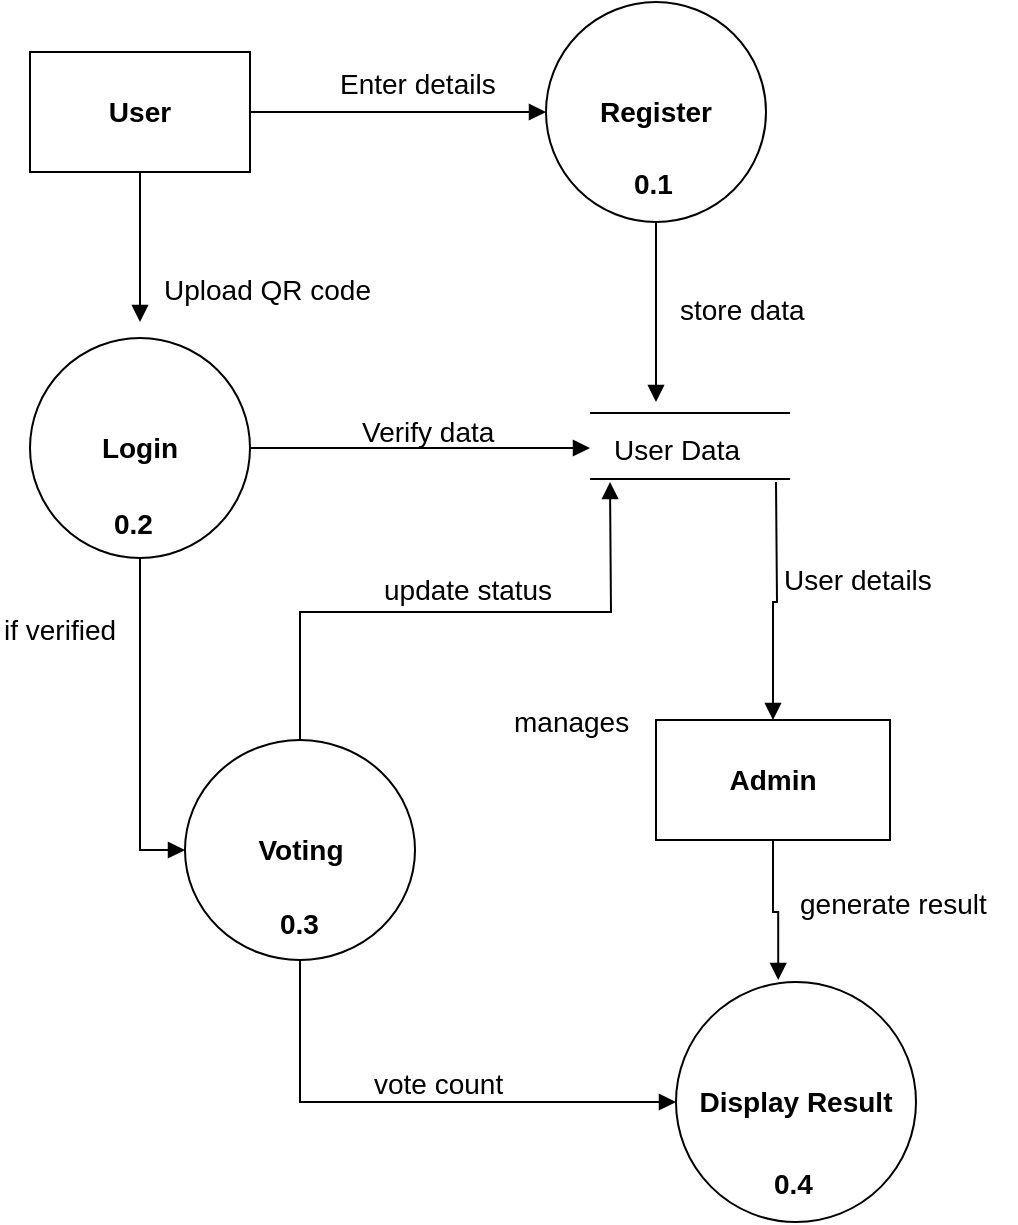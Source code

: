 <mxfile version="12.2.6" type="github" pages="2">
  <diagram id="kuHG2tUU0YZ-lEo10BKb" name="Page-1">
    <mxGraphModel dx="2290" dy="1862" grid="1" gridSize="10" guides="1" tooltips="1" connect="1" arrows="1" fold="1" page="1" pageScale="1" pageWidth="827" pageHeight="1169" math="0" shadow="0">
      <root>
        <mxCell id="0"/>
        <mxCell id="1" parent="0"/>
        <mxCell id="TZwJahg-0mh_K7rPESxD-1" style="edgeStyle=orthogonalEdgeStyle;rounded=0;orthogonalLoop=1;jettySize=auto;html=1;exitX=0.5;exitY=1;exitDx=0;exitDy=0;fontSize=14;endArrow=block;endFill=1;" parent="1" source="TZwJahg-0mh_K7rPESxD-2" edge="1">
          <mxGeometry relative="1" as="geometry">
            <mxPoint x="-35" y="130" as="targetPoint"/>
          </mxGeometry>
        </mxCell>
        <mxCell id="0wk1nj4ehHpMdKB16FNr-2" style="edgeStyle=orthogonalEdgeStyle;rounded=0;orthogonalLoop=1;jettySize=auto;html=1;exitX=1;exitY=0.5;exitDx=0;exitDy=0;entryX=0;entryY=0.5;entryDx=0;entryDy=0;endArrow=block;endFill=1;" edge="1" parent="1" source="TZwJahg-0mh_K7rPESxD-2" target="TZwJahg-0mh_K7rPESxD-33">
          <mxGeometry relative="1" as="geometry"/>
        </mxCell>
        <mxCell id="TZwJahg-0mh_K7rPESxD-2" value="&lt;font size=&quot;1&quot;&gt;&lt;b style=&quot;font-size: 14px&quot;&gt;User&lt;/b&gt;&lt;/font&gt;" style="rounded=0;whiteSpace=wrap;html=1;" parent="1" vertex="1">
          <mxGeometry x="-90" y="-5" width="110" height="60" as="geometry"/>
        </mxCell>
        <mxCell id="TZwJahg-0mh_K7rPESxD-4" style="edgeStyle=orthogonalEdgeStyle;rounded=0;orthogonalLoop=1;jettySize=auto;html=1;entryX=0.426;entryY=-0.008;entryDx=0;entryDy=0;entryPerimeter=0;fontSize=14;endArrow=block;endFill=1;" parent="1" source="TZwJahg-0mh_K7rPESxD-5" target="TZwJahg-0mh_K7rPESxD-13" edge="1">
          <mxGeometry relative="1" as="geometry">
            <Array as="points">
              <mxPoint x="282" y="425"/>
              <mxPoint x="284" y="425"/>
            </Array>
          </mxGeometry>
        </mxCell>
        <mxCell id="TZwJahg-0mh_K7rPESxD-5" value="&lt;font size=&quot;1&quot;&gt;&lt;b style=&quot;font-size: 14px&quot;&gt;Admin&lt;/b&gt;&lt;/font&gt;" style="rounded=0;whiteSpace=wrap;html=1;" parent="1" vertex="1">
          <mxGeometry x="223" y="329" width="117" height="60" as="geometry"/>
        </mxCell>
        <mxCell id="TZwJahg-0mh_K7rPESxD-6" style="edgeStyle=orthogonalEdgeStyle;rounded=0;orthogonalLoop=1;jettySize=auto;html=1;fontSize=14;entryX=0;entryY=0.5;entryDx=0;entryDy=0;endArrow=block;endFill=1;" parent="1" source="TZwJahg-0mh_K7rPESxD-7" target="TZwJahg-0mh_K7rPESxD-12" edge="1">
          <mxGeometry relative="1" as="geometry">
            <Array as="points">
              <mxPoint x="-35" y="394"/>
            </Array>
          </mxGeometry>
        </mxCell>
        <mxCell id="0wk1nj4ehHpMdKB16FNr-16" style="edgeStyle=orthogonalEdgeStyle;rounded=0;orthogonalLoop=1;jettySize=auto;html=1;endArrow=block;endFill=1;" edge="1" parent="1" source="TZwJahg-0mh_K7rPESxD-7">
          <mxGeometry relative="1" as="geometry">
            <mxPoint x="190" y="193" as="targetPoint"/>
          </mxGeometry>
        </mxCell>
        <mxCell id="TZwJahg-0mh_K7rPESxD-7" value="Login" style="ellipse;whiteSpace=wrap;html=1;fontStyle=1;fontSize=14;" parent="1" vertex="1">
          <mxGeometry x="-90" y="138" width="110" height="110" as="geometry"/>
        </mxCell>
        <mxCell id="TZwJahg-0mh_K7rPESxD-10" style="edgeStyle=orthogonalEdgeStyle;rounded=0;orthogonalLoop=1;jettySize=auto;html=1;fontSize=14;entryX=0;entryY=0.5;entryDx=0;entryDy=0;exitX=0.5;exitY=1;exitDx=0;exitDy=0;endArrow=block;endFill=1;" parent="1" source="TZwJahg-0mh_K7rPESxD-12" target="TZwJahg-0mh_K7rPESxD-13" edge="1">
          <mxGeometry relative="1" as="geometry">
            <mxPoint x="145" y="520" as="targetPoint"/>
          </mxGeometry>
        </mxCell>
        <mxCell id="TZwJahg-0mh_K7rPESxD-11" style="edgeStyle=orthogonalEdgeStyle;rounded=0;orthogonalLoop=1;jettySize=auto;html=1;exitX=0.5;exitY=0;exitDx=0;exitDy=0;fontSize=14;endArrow=block;endFill=1;" parent="1" source="TZwJahg-0mh_K7rPESxD-12" edge="1">
          <mxGeometry relative="1" as="geometry">
            <mxPoint x="200" y="210" as="targetPoint"/>
          </mxGeometry>
        </mxCell>
        <mxCell id="TZwJahg-0mh_K7rPESxD-12" value="Voting" style="ellipse;whiteSpace=wrap;html=1;fontStyle=1;fontSize=14;" parent="1" vertex="1">
          <mxGeometry x="-12.5" y="339" width="115" height="110" as="geometry"/>
        </mxCell>
        <mxCell id="TZwJahg-0mh_K7rPESxD-13" value="Display Result" style="ellipse;whiteSpace=wrap;html=1;fontStyle=1;fontSize=14;" parent="1" vertex="1">
          <mxGeometry x="233" y="460" width="120" height="120" as="geometry"/>
        </mxCell>
        <mxCell id="TZwJahg-0mh_K7rPESxD-16" value="" style="shape=link;html=1;fontSize=14;width=33;" parent="1" edge="1">
          <mxGeometry width="50" height="50" relative="1" as="geometry">
            <mxPoint x="190" y="192" as="sourcePoint"/>
            <mxPoint x="290" y="192" as="targetPoint"/>
          </mxGeometry>
        </mxCell>
        <mxCell id="TZwJahg-0mh_K7rPESxD-18" style="edgeStyle=orthogonalEdgeStyle;rounded=0;orthogonalLoop=1;jettySize=auto;html=1;entryX=0.5;entryY=0;entryDx=0;entryDy=0;fontSize=14;endArrow=block;endFill=1;" parent="1" target="TZwJahg-0mh_K7rPESxD-5" edge="1">
          <mxGeometry relative="1" as="geometry">
            <mxPoint x="283" y="210" as="sourcePoint"/>
          </mxGeometry>
        </mxCell>
        <mxCell id="TZwJahg-0mh_K7rPESxD-20" value="User Data" style="text;html=1;resizable=0;points=[];autosize=1;align=left;verticalAlign=top;spacingTop=-4;fontSize=14;" parent="1" vertex="1">
          <mxGeometry x="200" y="183" width="80" height="20" as="geometry"/>
        </mxCell>
        <mxCell id="TZwJahg-0mh_K7rPESxD-21" value="vote count" style="text;html=1;resizable=0;points=[];autosize=1;align=left;verticalAlign=top;spacingTop=-4;fontSize=14;" parent="1" vertex="1">
          <mxGeometry x="80" y="500" width="80" height="20" as="geometry"/>
        </mxCell>
        <mxCell id="TZwJahg-0mh_K7rPESxD-22" value="if verified" style="text;html=1;resizable=0;points=[];autosize=1;align=left;verticalAlign=top;spacingTop=-4;fontSize=14;" parent="1" vertex="1">
          <mxGeometry x="-105" y="273" width="70" height="20" as="geometry"/>
        </mxCell>
        <mxCell id="TZwJahg-0mh_K7rPESxD-23" value="manages" style="text;html=1;resizable=0;points=[];autosize=1;align=left;verticalAlign=top;spacingTop=-4;fontSize=14;" parent="1" vertex="1">
          <mxGeometry x="150" y="319" width="70" height="20" as="geometry"/>
        </mxCell>
        <mxCell id="TZwJahg-0mh_K7rPESxD-24" value="generate result" style="text;html=1;resizable=0;points=[];autosize=1;align=left;verticalAlign=top;spacingTop=-4;fontSize=14;" parent="1" vertex="1">
          <mxGeometry x="293" y="410" width="110" height="20" as="geometry"/>
        </mxCell>
        <mxCell id="TZwJahg-0mh_K7rPESxD-25" value="User details" style="text;html=1;resizable=0;points=[];autosize=1;align=left;verticalAlign=top;spacingTop=-4;fontSize=14;" parent="1" vertex="1">
          <mxGeometry x="285" y="248" width="90" height="20" as="geometry"/>
        </mxCell>
        <mxCell id="TZwJahg-0mh_K7rPESxD-26" value="update status" style="text;html=1;resizable=0;points=[];autosize=1;align=left;verticalAlign=top;spacingTop=-4;fontSize=14;" parent="1" vertex="1">
          <mxGeometry x="85" y="253" width="100" height="20" as="geometry"/>
        </mxCell>
        <mxCell id="0wk1nj4ehHpMdKB16FNr-9" style="edgeStyle=orthogonalEdgeStyle;rounded=0;orthogonalLoop=1;jettySize=auto;html=1;exitX=0.5;exitY=1;exitDx=0;exitDy=0;endArrow=block;endFill=1;" edge="1" parent="1" source="TZwJahg-0mh_K7rPESxD-33">
          <mxGeometry relative="1" as="geometry">
            <mxPoint x="223" y="170" as="targetPoint"/>
          </mxGeometry>
        </mxCell>
        <mxCell id="TZwJahg-0mh_K7rPESxD-33" value="Register" style="ellipse;whiteSpace=wrap;html=1;fontStyle=1;fontSize=14;" parent="1" vertex="1">
          <mxGeometry x="168" y="-30" width="110" height="110" as="geometry"/>
        </mxCell>
        <mxCell id="0wk1nj4ehHpMdKB16FNr-4" value="&lt;font style=&quot;font-size: 14px&quot;&gt;Upload QR code&amp;nbsp;&lt;/font&gt;" style="text;html=1;resizable=0;points=[];autosize=1;align=left;verticalAlign=top;spacingTop=-4;" vertex="1" parent="1">
          <mxGeometry x="-25" y="102.5" width="120" height="20" as="geometry"/>
        </mxCell>
        <mxCell id="0wk1nj4ehHpMdKB16FNr-5" value="&lt;font style=&quot;font-size: 14px&quot;&gt;Enter details&lt;/font&gt;" style="text;html=1;resizable=0;points=[];autosize=1;align=left;verticalAlign=top;spacingTop=-4;" vertex="1" parent="1">
          <mxGeometry x="62.5" width="90" height="20" as="geometry"/>
        </mxCell>
        <mxCell id="0wk1nj4ehHpMdKB16FNr-7" value="&lt;font style=&quot;font-size: 14px&quot;&gt;store data&lt;/font&gt;" style="text;html=1;resizable=0;points=[];autosize=1;align=left;verticalAlign=top;spacingTop=-4;" vertex="1" parent="1">
          <mxGeometry x="233" y="112.5" width="80" height="20" as="geometry"/>
        </mxCell>
        <mxCell id="0wk1nj4ehHpMdKB16FNr-17" value="&lt;font style=&quot;font-size: 14px&quot;&gt;Verify data&lt;/font&gt;" style="text;html=1;resizable=0;points=[];autosize=1;align=left;verticalAlign=top;spacingTop=-4;" vertex="1" parent="1">
          <mxGeometry x="74" y="174" width="80" height="20" as="geometry"/>
        </mxCell>
        <mxCell id="0wk1nj4ehHpMdKB16FNr-19" value="&lt;font style=&quot;font-size: 14px&quot;&gt;&lt;b&gt;0.2&lt;/b&gt;&lt;/font&gt;" style="text;html=1;resizable=0;points=[];autosize=1;align=left;verticalAlign=top;spacingTop=-4;" vertex="1" parent="1">
          <mxGeometry x="-50" y="220" width="30" height="20" as="geometry"/>
        </mxCell>
        <mxCell id="0wk1nj4ehHpMdKB16FNr-20" value="&lt;font style=&quot;font-size: 14px&quot;&gt;&lt;b&gt;0.1&lt;/b&gt;&lt;/font&gt;" style="text;html=1;resizable=0;points=[];autosize=1;align=left;verticalAlign=top;spacingTop=-4;" vertex="1" parent="1">
          <mxGeometry x="210" y="50" width="30" height="20" as="geometry"/>
        </mxCell>
        <mxCell id="0wk1nj4ehHpMdKB16FNr-21" value="&lt;font style=&quot;font-size: 14px&quot;&gt;&lt;b&gt;0.4&lt;/b&gt;&lt;/font&gt;" style="text;html=1;resizable=0;points=[];autosize=1;align=left;verticalAlign=top;spacingTop=-4;" vertex="1" parent="1">
          <mxGeometry x="280" y="550" width="30" height="20" as="geometry"/>
        </mxCell>
        <mxCell id="0wk1nj4ehHpMdKB16FNr-22" value="&lt;font style=&quot;font-size: 14px&quot;&gt;&lt;b&gt;0.3&lt;/b&gt;&lt;/font&gt;" style="text;html=1;resizable=0;points=[];autosize=1;align=left;verticalAlign=top;spacingTop=-4;" vertex="1" parent="1">
          <mxGeometry x="32.5" y="420" width="30" height="20" as="geometry"/>
        </mxCell>
      </root>
    </mxGraphModel>
  </diagram>
  <diagram id="WwwAO_Op5Prr0BHmniYk" name="Page-2">
    <mxGraphModel dx="1116" dy="595" grid="1" gridSize="10" guides="1" tooltips="1" connect="1" arrows="1" fold="1" page="1" pageScale="1" pageWidth="827" pageHeight="1169" math="0" shadow="0">
      <root>
        <mxCell id="fbGXkwnf5bA1gpODQvGY-0"/>
        <mxCell id="fbGXkwnf5bA1gpODQvGY-1" parent="fbGXkwnf5bA1gpODQvGY-0"/>
      </root>
    </mxGraphModel>
  </diagram>
</mxfile>
